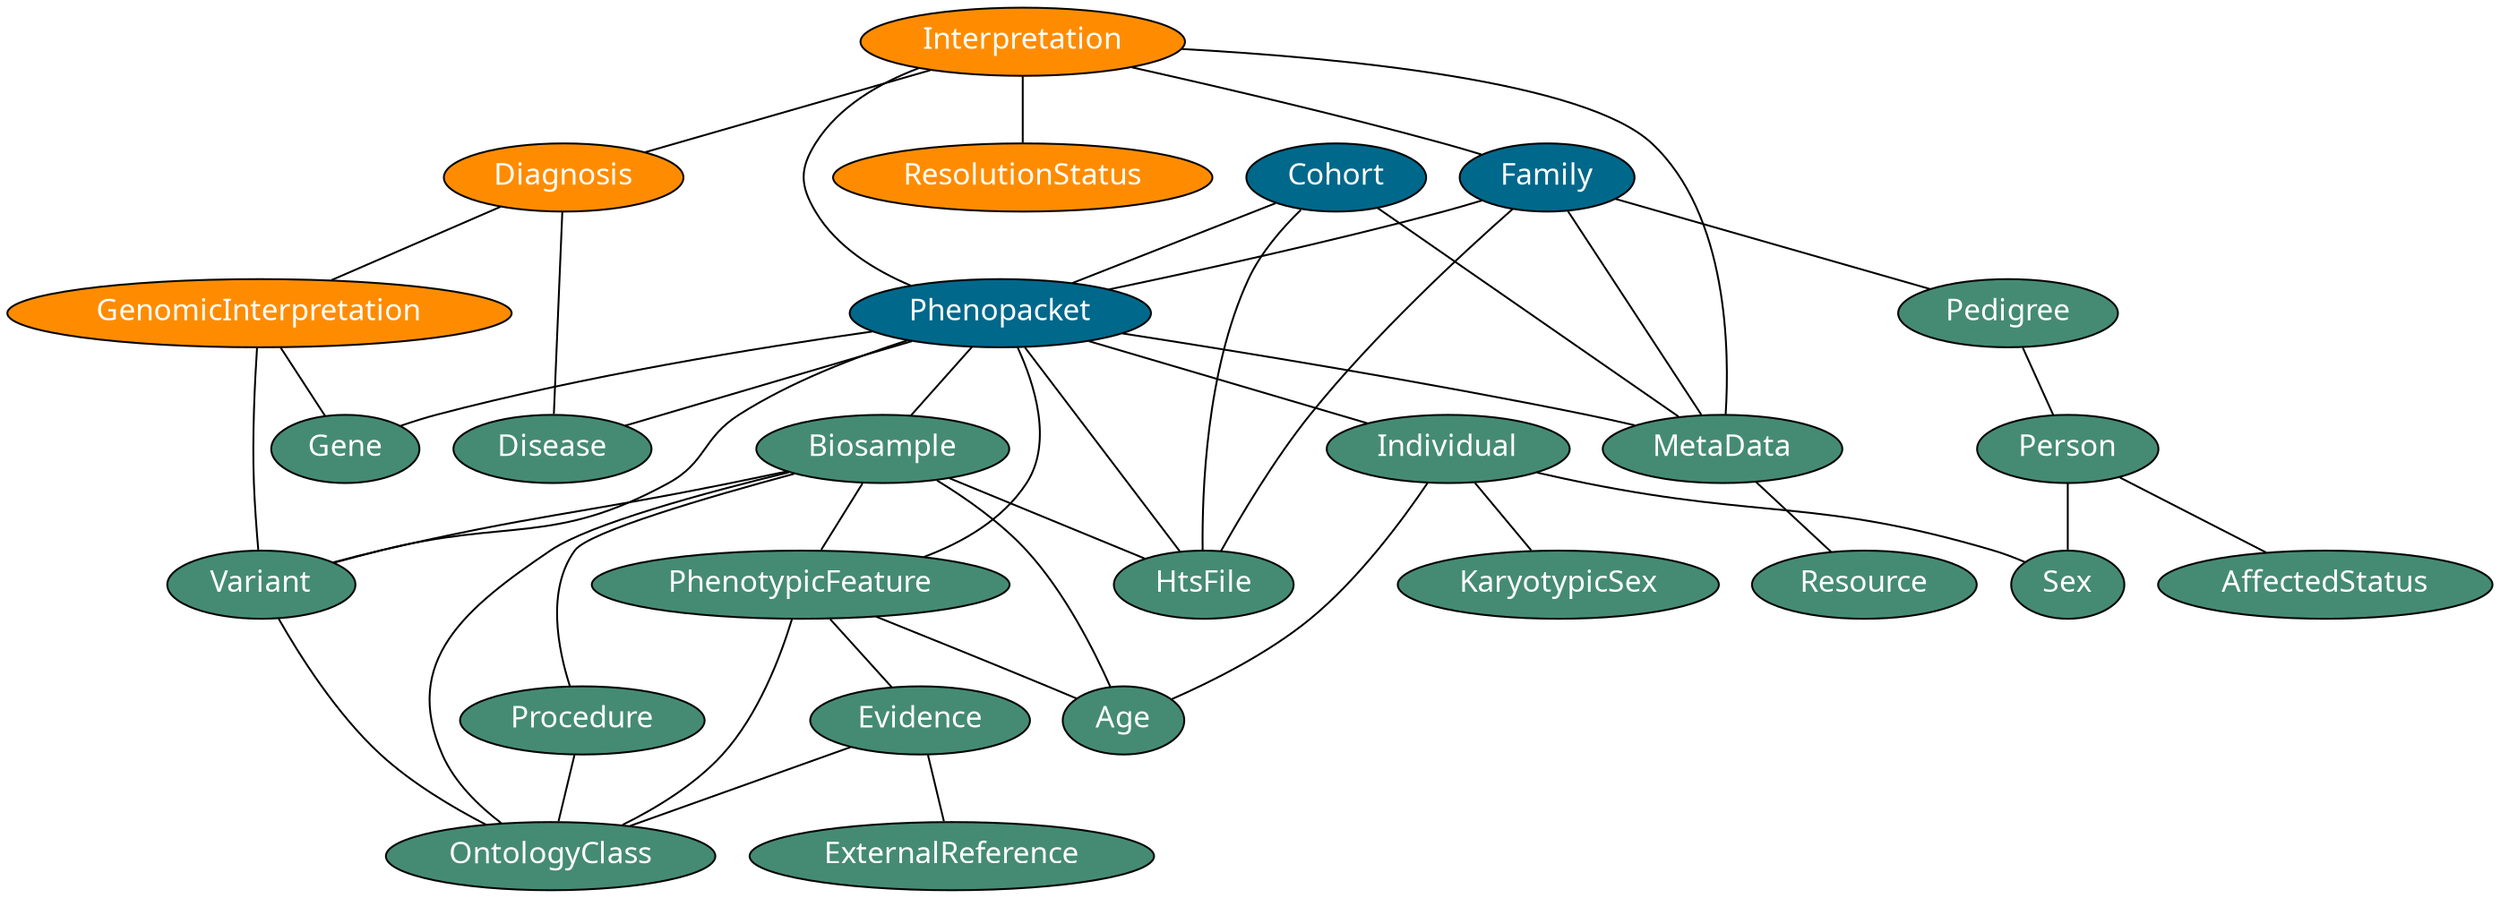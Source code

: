// Generated using https://edotor.net/
graph phenopacket_schema_v1 {
    splines=true # use splines for edges, if needed to avoid overlap
    engine=dot
    bgcolor="#ffffff00"

#edge [penwidth=0.75,arrowsize=0.6]
#edge [color=black, fontsize=8, forcelabels=true]

    node [
        color="black",
        style="filled,solid",
        fontname="Calibri"
        fontsize=16,
        fontcolor="white"
    ];

    subgraph base {
        label = "Base types";
        node[fillcolor=aquamarine4]

        # nodes
        Age;
        Biosample;
        Disease;
        Evidence;
        ExternalReference;
        Gene;
        HtsFile;
        Individual;
        KaryotypicSex;
        MetaData;
        OntologyClass;
        Pedigree;
        PhenotypicFeature;
        Procedure;
        Resource;
        Sex;
        Variant;

        # edges
        subgraph metadata {
            MetaData -- Resource;
        }

        subgraph pedigree {
            Person;
            AffectedStatus;

            Pedigree -- Person;
            Person -- Sex
            Person -- AffectedStatus
        }

        Evidence -- ExternalReference;
        Evidence -- OntologyClass;

        Individual -- Sex;
        Individual -- KaryotypicSex;
        Individual -- Age;

        PhenotypicFeature -- OntologyClass;
        PhenotypicFeature -- Age;
        PhenotypicFeature -- Evidence;

        Biosample -- OntologyClass;
        Biosample -- PhenotypicFeature;
        Biosample -- Age;
        Biosample -- Procedure;
        Biosample -- HtsFile;
        Biosample -- Variant

        Procedure -- OntologyClass;
        Variant -- OntologyClass

    }

# Top-level types
    subgraph topleveltypes {
        label = "Top-level types";
        node [fillcolor="deepskyblue4"];

        # nodes
        Phenopacket # [fillcolor="goldenrod1"];
        Cohort;
        Family;

        # edges
        Phenopacket -- Individual;
        Phenopacket -- PhenotypicFeature;
        Phenopacket -- Biosample;
        Phenopacket -- Gene;
        Phenopacket -- Disease;
        Phenopacket -- Variant;
        Phenopacket -- HtsFile;
        Phenopacket -- MetaData;

        Cohort -- Phenopacket;
        Cohort -- HtsFile;
        Cohort -- MetaData;

        Family -- Phenopacket;
        Family -- Pedigree;
        Family -- HtsFile;
        Family -- MetaData;

    }

    subgraph interpret {
            label = "Interpretation types";
            node [fillcolor="darkorange"];

            # nodes
            Interpretation;
            ResolutionStatus;
            GenomicInterpretation;
            Diagnosis;

            # edges
            Interpretation -- Phenopacket;
            Interpretation -- Family;
            Interpretation -- MetaData;

            Interpretation -- Diagnosis;
            Interpretation -- ResolutionStatus;

            Diagnosis -- Disease;
            Diagnosis -- GenomicInterpretation;

            GenomicInterpretation -- Variant;
            GenomicInterpretation -- Gene;
    }
}